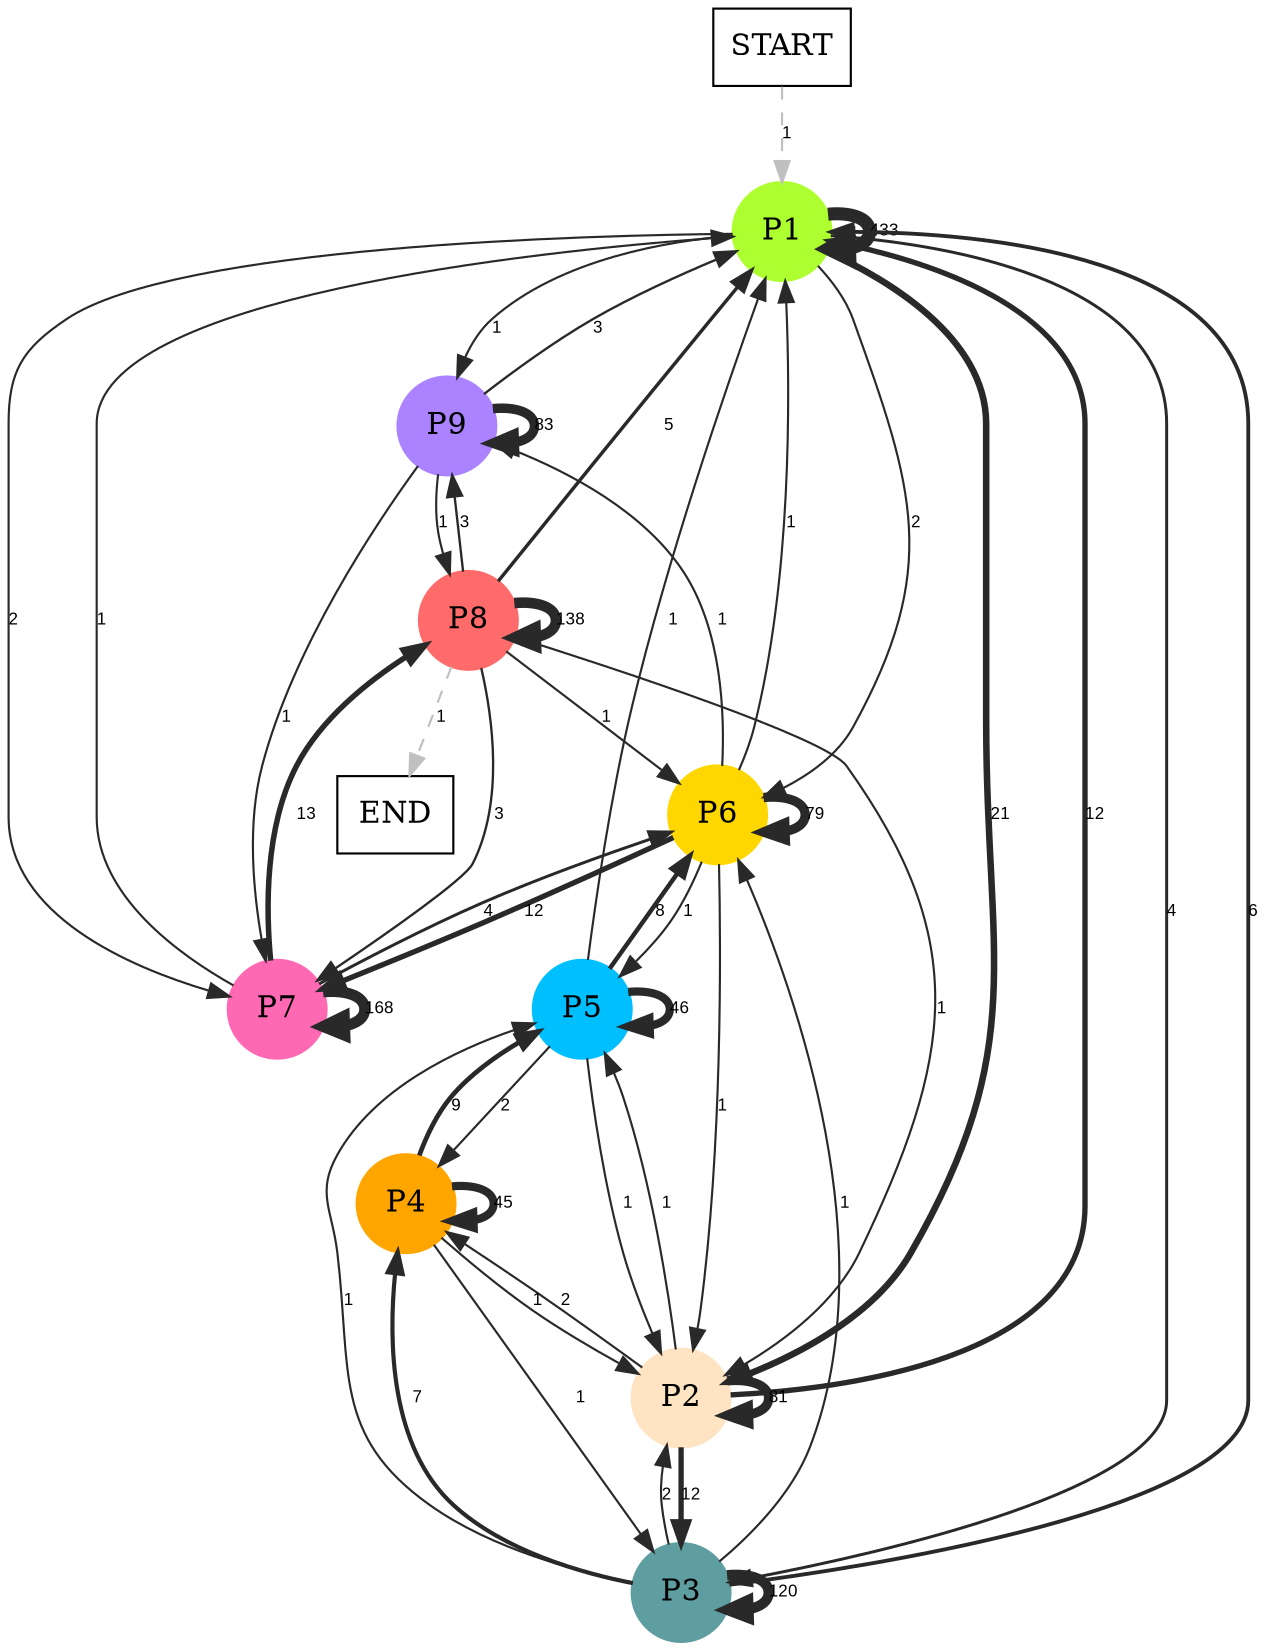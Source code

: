 digraph graphname {
	dpi = 150
	size="16,11!";
	margin = 0;
"P1" [shape=circle, color=greenyellow, style=filled]"P9" [shape=circle, color=mediumpurple1, style=filled]"P2" [shape=circle, color=bisque, style=filled]"P3" [shape=circle, color=cadetblue, style=filled]"P4" [shape=circle, color=orange, style=filled]"P5" [shape=circle, color=deepskyblue, style=filled]"P7" [shape=circle, color=hotpink, style=filled]"P8" [shape=circle, color=indianred1, style=filled]"P6" [shape=circle, color=gold, style=filled]"START" [shape=box, fillcolor=white, style=filled, color=black]"END" [shape=box, fillcolor=white, style=filled, color=black]"P1" -> "P1" [ color=grey16 penwidth = "6.07073772800249"label ="433" labelfloat=false fontname="Arial" fontsize=8]
"P1" -> "P9" [ color=grey16 penwidth = "1"label ="1" labelfloat=false fontname="Arial" fontsize=8]
"P1" -> "P2" [ color=grey16 penwidth = "3.044522437723423"label ="21" labelfloat=false fontname="Arial" fontsize=8]
"P1" -> "P3" [ color=grey16 penwidth = "1.3862943611198906"label ="4" labelfloat=false fontname="Arial" fontsize=8]
"P1" -> "P7" [ color=grey16 penwidth = "1"label ="2" labelfloat=false fontname="Arial" fontsize=8]
"P1" -> "P6" [ color=grey16 penwidth = "1"label ="2" labelfloat=false fontname="Arial" fontsize=8]
"P9" -> "P1" [ color=grey16 penwidth = "1.0986122886681098"label ="3" labelfloat=false fontname="Arial" fontsize=8]
"P9" -> "P9" [ color=grey16 penwidth = "4.418840607796598"label ="83" labelfloat=false fontname="Arial" fontsize=8]
"P9" -> "P7" [ color=grey16 penwidth = "1"label ="1" labelfloat=false fontname="Arial" fontsize=8]
"P9" -> "P8" [ color=grey16 penwidth = "1"label ="1" labelfloat=false fontname="Arial" fontsize=8]
"P2" -> "P1" [ color=grey16 penwidth = "2.4849066497880004"label ="12" labelfloat=false fontname="Arial" fontsize=8]
"P2" -> "P2" [ color=grey16 penwidth = "4.394449154672439"label ="81" labelfloat=false fontname="Arial" fontsize=8]
"P2" -> "P3" [ color=grey16 penwidth = "2.4849066497880004"label ="12" labelfloat=false fontname="Arial" fontsize=8]
"P2" -> "P4" [ color=grey16 penwidth = "1"label ="2" labelfloat=false fontname="Arial" fontsize=8]
"P2" -> "P5" [ color=grey16 penwidth = "1"label ="1" labelfloat=false fontname="Arial" fontsize=8]
"P3" -> "P1" [ color=grey16 penwidth = "1.791759469228055"label ="6" labelfloat=false fontname="Arial" fontsize=8]
"P3" -> "P2" [ color=grey16 penwidth = "1"label ="2" labelfloat=false fontname="Arial" fontsize=8]
"P3" -> "P3" [ color=grey16 penwidth = "4.787491742782046"label ="120" labelfloat=false fontname="Arial" fontsize=8]
"P3" -> "P4" [ color=grey16 penwidth = "1.9459101490553132"label ="7" labelfloat=false fontname="Arial" fontsize=8]
"P3" -> "P5" [ color=grey16 penwidth = "1"label ="1" labelfloat=false fontname="Arial" fontsize=8]
"P3" -> "P6" [ color=grey16 penwidth = "1"label ="1" labelfloat=false fontname="Arial" fontsize=8]
"P4" -> "P2" [ color=grey16 penwidth = "1"label ="1" labelfloat=false fontname="Arial" fontsize=8]
"P4" -> "P3" [ color=grey16 penwidth = "1"label ="1" labelfloat=false fontname="Arial" fontsize=8]
"P4" -> "P4" [ color=grey16 penwidth = "3.8066624897703196"label ="45" labelfloat=false fontname="Arial" fontsize=8]
"P4" -> "P5" [ color=grey16 penwidth = "2.1972245773362196"label ="9" labelfloat=false fontname="Arial" fontsize=8]
"P5" -> "P1" [ color=grey16 penwidth = "1"label ="1" labelfloat=false fontname="Arial" fontsize=8]
"P5" -> "P2" [ color=grey16 penwidth = "1"label ="1" labelfloat=false fontname="Arial" fontsize=8]
"P5" -> "P4" [ color=grey16 penwidth = "1"label ="2" labelfloat=false fontname="Arial" fontsize=8]
"P5" -> "P5" [ color=grey16 penwidth = "3.828641396489095"label ="46" labelfloat=false fontname="Arial" fontsize=8]
"P5" -> "P6" [ color=grey16 penwidth = "2.0794415416798357"label ="8" labelfloat=false fontname="Arial" fontsize=8]
"P7" -> "P1" [ color=grey16 penwidth = "1"label ="1" labelfloat=false fontname="Arial" fontsize=8]
"P7" -> "P7" [ color=grey16 penwidth = "5.123963979403259"label ="168" labelfloat=false fontname="Arial" fontsize=8]
"P7" -> "P8" [ color=grey16 penwidth = "2.5649493574615367"label ="13" labelfloat=false fontname="Arial" fontsize=8]
"P7" -> "P6" [ color=grey16 penwidth = "1.3862943611198906"label ="4" labelfloat=false fontname="Arial" fontsize=8]
"P8" -> "P1" [ color=grey16 penwidth = "1.6094379124341003"label ="5" labelfloat=false fontname="Arial" fontsize=8]
"P8" -> "P9" [ color=grey16 penwidth = "1.0986122886681098"label ="3" labelfloat=false fontname="Arial" fontsize=8]
"P8" -> "P2" [ color=grey16 penwidth = "1"label ="1" labelfloat=false fontname="Arial" fontsize=8]
"P8" -> "P7" [ color=grey16 penwidth = "1.0986122886681098"label ="3" labelfloat=false fontname="Arial" fontsize=8]
"P8" -> "P8" [ color=grey16 penwidth = "4.927253685157205"label ="138" labelfloat=false fontname="Arial" fontsize=8]
"P8" -> "P6" [ color=grey16 penwidth = "1"label ="1" labelfloat=false fontname="Arial" fontsize=8]
"P8" -> "END" [ style = dashed color=grey label ="1" labelfloat=false fontname="Arial" fontsize=8]
"P6" -> "P1" [ color=grey16 penwidth = "1"label ="1" labelfloat=false fontname="Arial" fontsize=8]
"P6" -> "P9" [ color=grey16 penwidth = "1"label ="1" labelfloat=false fontname="Arial" fontsize=8]
"P6" -> "P2" [ color=grey16 penwidth = "1"label ="1" labelfloat=false fontname="Arial" fontsize=8]
"P6" -> "P5" [ color=grey16 penwidth = "1"label ="1" labelfloat=false fontname="Arial" fontsize=8]
"P6" -> "P7" [ color=grey16 penwidth = "2.4849066497880004"label ="12" labelfloat=false fontname="Arial" fontsize=8]
"P6" -> "P6" [ color=grey16 penwidth = "4.3694478524670215"label ="79" labelfloat=false fontname="Arial" fontsize=8]
"START" -> "P1" [ style = dashed color=grey label ="1" labelfloat=false fontname="Arial" fontsize=8]
}